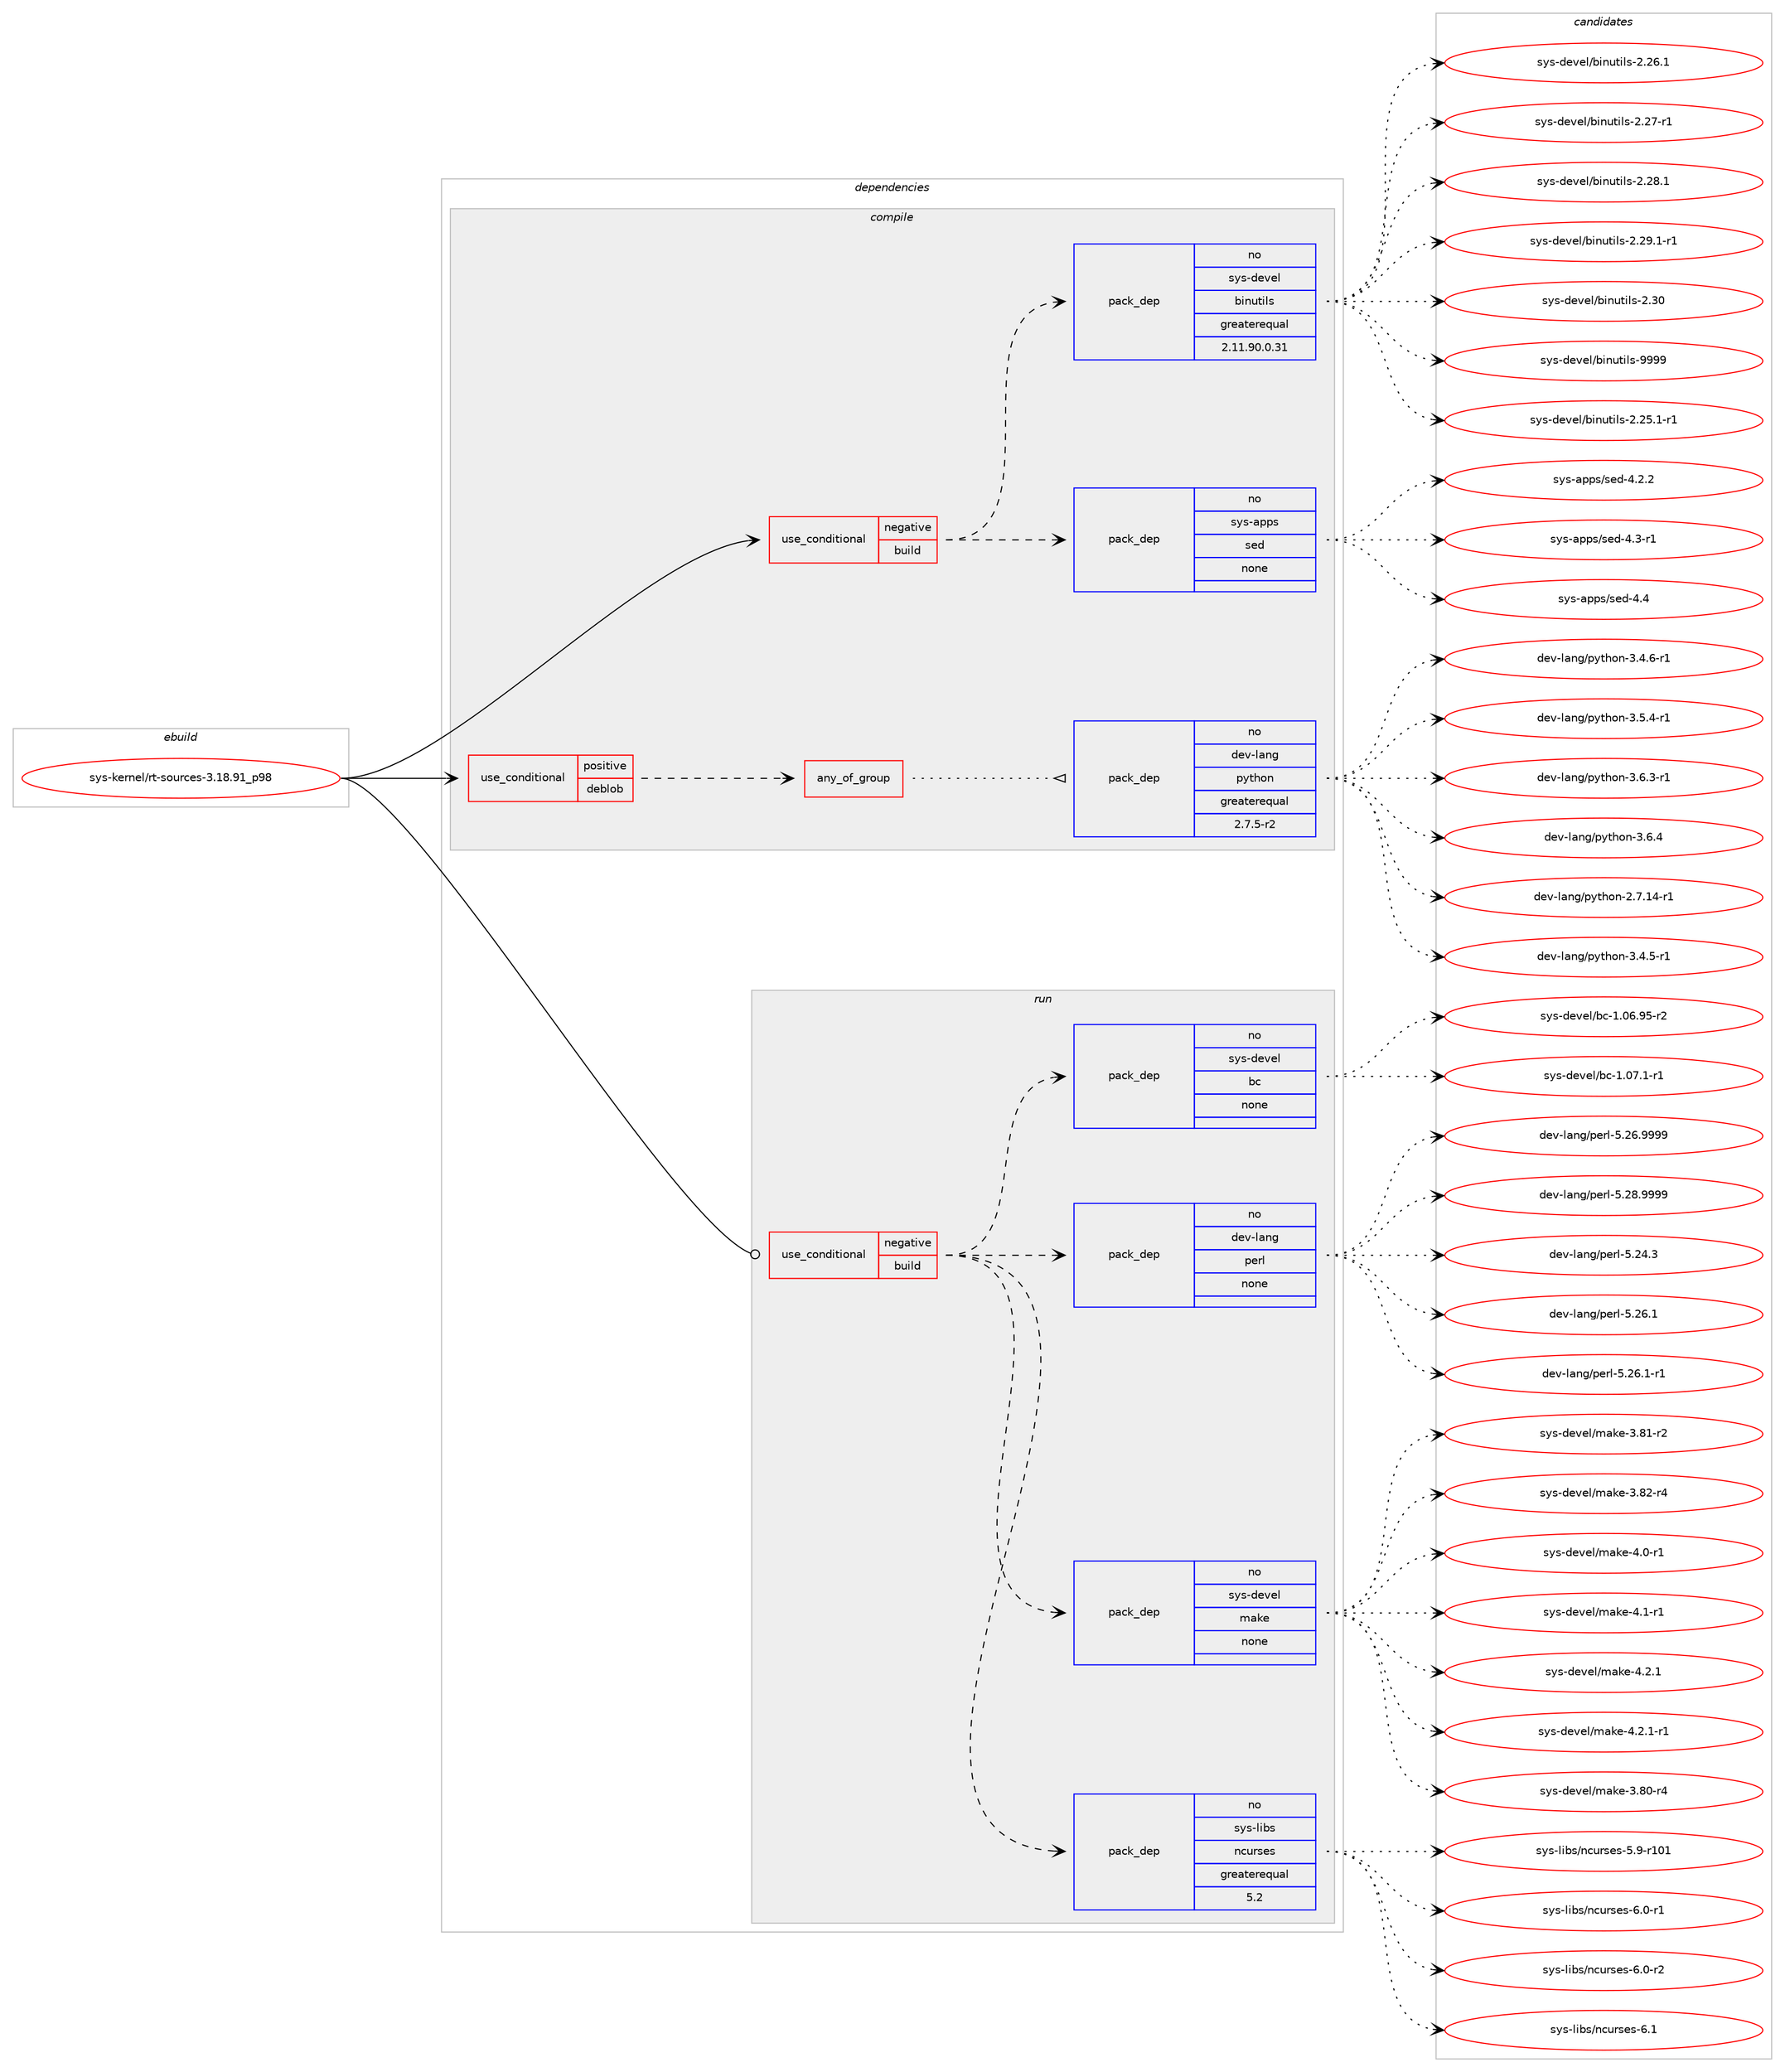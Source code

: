 digraph prolog {

# *************
# Graph options
# *************

newrank=true;
concentrate=true;
compound=true;
graph [rankdir=LR,fontname=Helvetica,fontsize=10,ranksep=1.5];#, ranksep=2.5, nodesep=0.2];
edge  [arrowhead=vee];
node  [fontname=Helvetica,fontsize=10];

# **********
# The ebuild
# **********

subgraph cluster_leftcol {
color=gray;
rank=same;
label=<<i>ebuild</i>>;
id [label="sys-kernel/rt-sources-3.18.91_p98", color=red, width=4, href="../sys-kernel/rt-sources-3.18.91_p98.svg"];
}

# ****************
# The dependencies
# ****************

subgraph cluster_midcol {
color=gray;
label=<<i>dependencies</i>>;
subgraph cluster_compile {
fillcolor="#eeeeee";
style=filled;
label=<<i>compile</i>>;
subgraph cond408 {
dependency5670 [label=<<TABLE BORDER="0" CELLBORDER="1" CELLSPACING="0" CELLPADDING="4"><TR><TD ROWSPAN="3" CELLPADDING="10">use_conditional</TD></TR><TR><TD>negative</TD></TR><TR><TD>build</TD></TR></TABLE>>, shape=none, color=red];
subgraph pack5238 {
dependency5671 [label=<<TABLE BORDER="0" CELLBORDER="1" CELLSPACING="0" CELLPADDING="4" WIDTH="220"><TR><TD ROWSPAN="6" CELLPADDING="30">pack_dep</TD></TR><TR><TD WIDTH="110">no</TD></TR><TR><TD>sys-apps</TD></TR><TR><TD>sed</TD></TR><TR><TD>none</TD></TR><TR><TD></TD></TR></TABLE>>, shape=none, color=blue];
}
dependency5670:e -> dependency5671:w [weight=20,style="dashed",arrowhead="vee"];
subgraph pack5239 {
dependency5672 [label=<<TABLE BORDER="0" CELLBORDER="1" CELLSPACING="0" CELLPADDING="4" WIDTH="220"><TR><TD ROWSPAN="6" CELLPADDING="30">pack_dep</TD></TR><TR><TD WIDTH="110">no</TD></TR><TR><TD>sys-devel</TD></TR><TR><TD>binutils</TD></TR><TR><TD>greaterequal</TD></TR><TR><TD>2.11.90.0.31</TD></TR></TABLE>>, shape=none, color=blue];
}
dependency5670:e -> dependency5672:w [weight=20,style="dashed",arrowhead="vee"];
}
id:e -> dependency5670:w [weight=20,style="solid",arrowhead="vee"];
subgraph cond409 {
dependency5673 [label=<<TABLE BORDER="0" CELLBORDER="1" CELLSPACING="0" CELLPADDING="4"><TR><TD ROWSPAN="3" CELLPADDING="10">use_conditional</TD></TR><TR><TD>positive</TD></TR><TR><TD>deblob</TD></TR></TABLE>>, shape=none, color=red];
subgraph any26 {
dependency5674 [label=<<TABLE BORDER="0" CELLBORDER="1" CELLSPACING="0" CELLPADDING="4"><TR><TD CELLPADDING="10">any_of_group</TD></TR></TABLE>>, shape=none, color=red];subgraph pack5240 {
dependency5675 [label=<<TABLE BORDER="0" CELLBORDER="1" CELLSPACING="0" CELLPADDING="4" WIDTH="220"><TR><TD ROWSPAN="6" CELLPADDING="30">pack_dep</TD></TR><TR><TD WIDTH="110">no</TD></TR><TR><TD>dev-lang</TD></TR><TR><TD>python</TD></TR><TR><TD>greaterequal</TD></TR><TR><TD>2.7.5-r2</TD></TR></TABLE>>, shape=none, color=blue];
}
dependency5674:e -> dependency5675:w [weight=20,style="dotted",arrowhead="oinv"];
}
dependency5673:e -> dependency5674:w [weight=20,style="dashed",arrowhead="vee"];
}
id:e -> dependency5673:w [weight=20,style="solid",arrowhead="vee"];
}
subgraph cluster_compileandrun {
fillcolor="#eeeeee";
style=filled;
label=<<i>compile and run</i>>;
}
subgraph cluster_run {
fillcolor="#eeeeee";
style=filled;
label=<<i>run</i>>;
subgraph cond410 {
dependency5676 [label=<<TABLE BORDER="0" CELLBORDER="1" CELLSPACING="0" CELLPADDING="4"><TR><TD ROWSPAN="3" CELLPADDING="10">use_conditional</TD></TR><TR><TD>negative</TD></TR><TR><TD>build</TD></TR></TABLE>>, shape=none, color=red];
subgraph pack5241 {
dependency5677 [label=<<TABLE BORDER="0" CELLBORDER="1" CELLSPACING="0" CELLPADDING="4" WIDTH="220"><TR><TD ROWSPAN="6" CELLPADDING="30">pack_dep</TD></TR><TR><TD WIDTH="110">no</TD></TR><TR><TD>sys-libs</TD></TR><TR><TD>ncurses</TD></TR><TR><TD>greaterequal</TD></TR><TR><TD>5.2</TD></TR></TABLE>>, shape=none, color=blue];
}
dependency5676:e -> dependency5677:w [weight=20,style="dashed",arrowhead="vee"];
subgraph pack5242 {
dependency5678 [label=<<TABLE BORDER="0" CELLBORDER="1" CELLSPACING="0" CELLPADDING="4" WIDTH="220"><TR><TD ROWSPAN="6" CELLPADDING="30">pack_dep</TD></TR><TR><TD WIDTH="110">no</TD></TR><TR><TD>sys-devel</TD></TR><TR><TD>make</TD></TR><TR><TD>none</TD></TR><TR><TD></TD></TR></TABLE>>, shape=none, color=blue];
}
dependency5676:e -> dependency5678:w [weight=20,style="dashed",arrowhead="vee"];
subgraph pack5243 {
dependency5679 [label=<<TABLE BORDER="0" CELLBORDER="1" CELLSPACING="0" CELLPADDING="4" WIDTH="220"><TR><TD ROWSPAN="6" CELLPADDING="30">pack_dep</TD></TR><TR><TD WIDTH="110">no</TD></TR><TR><TD>dev-lang</TD></TR><TR><TD>perl</TD></TR><TR><TD>none</TD></TR><TR><TD></TD></TR></TABLE>>, shape=none, color=blue];
}
dependency5676:e -> dependency5679:w [weight=20,style="dashed",arrowhead="vee"];
subgraph pack5244 {
dependency5680 [label=<<TABLE BORDER="0" CELLBORDER="1" CELLSPACING="0" CELLPADDING="4" WIDTH="220"><TR><TD ROWSPAN="6" CELLPADDING="30">pack_dep</TD></TR><TR><TD WIDTH="110">no</TD></TR><TR><TD>sys-devel</TD></TR><TR><TD>bc</TD></TR><TR><TD>none</TD></TR><TR><TD></TD></TR></TABLE>>, shape=none, color=blue];
}
dependency5676:e -> dependency5680:w [weight=20,style="dashed",arrowhead="vee"];
}
id:e -> dependency5676:w [weight=20,style="solid",arrowhead="odot"];
}
}

# **************
# The candidates
# **************

subgraph cluster_choices {
rank=same;
color=gray;
label=<<i>candidates</i>>;

subgraph choice5238 {
color=black;
nodesep=1;
choice115121115459711211211547115101100455246504650 [label="sys-apps/sed-4.2.2", color=red, width=4,href="../sys-apps/sed-4.2.2.svg"];
choice115121115459711211211547115101100455246514511449 [label="sys-apps/sed-4.3-r1", color=red, width=4,href="../sys-apps/sed-4.3-r1.svg"];
choice11512111545971121121154711510110045524652 [label="sys-apps/sed-4.4", color=red, width=4,href="../sys-apps/sed-4.4.svg"];
dependency5671:e -> choice115121115459711211211547115101100455246504650:w [style=dotted,weight="100"];
dependency5671:e -> choice115121115459711211211547115101100455246514511449:w [style=dotted,weight="100"];
dependency5671:e -> choice11512111545971121121154711510110045524652:w [style=dotted,weight="100"];
}
subgraph choice5239 {
color=black;
nodesep=1;
choice115121115451001011181011084798105110117116105108115455046505346494511449 [label="sys-devel/binutils-2.25.1-r1", color=red, width=4,href="../sys-devel/binutils-2.25.1-r1.svg"];
choice11512111545100101118101108479810511011711610510811545504650544649 [label="sys-devel/binutils-2.26.1", color=red, width=4,href="../sys-devel/binutils-2.26.1.svg"];
choice11512111545100101118101108479810511011711610510811545504650554511449 [label="sys-devel/binutils-2.27-r1", color=red, width=4,href="../sys-devel/binutils-2.27-r1.svg"];
choice11512111545100101118101108479810511011711610510811545504650564649 [label="sys-devel/binutils-2.28.1", color=red, width=4,href="../sys-devel/binutils-2.28.1.svg"];
choice115121115451001011181011084798105110117116105108115455046505746494511449 [label="sys-devel/binutils-2.29.1-r1", color=red, width=4,href="../sys-devel/binutils-2.29.1-r1.svg"];
choice1151211154510010111810110847981051101171161051081154550465148 [label="sys-devel/binutils-2.30", color=red, width=4,href="../sys-devel/binutils-2.30.svg"];
choice1151211154510010111810110847981051101171161051081154557575757 [label="sys-devel/binutils-9999", color=red, width=4,href="../sys-devel/binutils-9999.svg"];
dependency5672:e -> choice115121115451001011181011084798105110117116105108115455046505346494511449:w [style=dotted,weight="100"];
dependency5672:e -> choice11512111545100101118101108479810511011711610510811545504650544649:w [style=dotted,weight="100"];
dependency5672:e -> choice11512111545100101118101108479810511011711610510811545504650554511449:w [style=dotted,weight="100"];
dependency5672:e -> choice11512111545100101118101108479810511011711610510811545504650564649:w [style=dotted,weight="100"];
dependency5672:e -> choice115121115451001011181011084798105110117116105108115455046505746494511449:w [style=dotted,weight="100"];
dependency5672:e -> choice1151211154510010111810110847981051101171161051081154550465148:w [style=dotted,weight="100"];
dependency5672:e -> choice1151211154510010111810110847981051101171161051081154557575757:w [style=dotted,weight="100"];
}
subgraph choice5240 {
color=black;
nodesep=1;
choice100101118451089711010347112121116104111110455046554649524511449 [label="dev-lang/python-2.7.14-r1", color=red, width=4,href="../dev-lang/python-2.7.14-r1.svg"];
choice1001011184510897110103471121211161041111104551465246534511449 [label="dev-lang/python-3.4.5-r1", color=red, width=4,href="../dev-lang/python-3.4.5-r1.svg"];
choice1001011184510897110103471121211161041111104551465246544511449 [label="dev-lang/python-3.4.6-r1", color=red, width=4,href="../dev-lang/python-3.4.6-r1.svg"];
choice1001011184510897110103471121211161041111104551465346524511449 [label="dev-lang/python-3.5.4-r1", color=red, width=4,href="../dev-lang/python-3.5.4-r1.svg"];
choice1001011184510897110103471121211161041111104551465446514511449 [label="dev-lang/python-3.6.3-r1", color=red, width=4,href="../dev-lang/python-3.6.3-r1.svg"];
choice100101118451089711010347112121116104111110455146544652 [label="dev-lang/python-3.6.4", color=red, width=4,href="../dev-lang/python-3.6.4.svg"];
dependency5675:e -> choice100101118451089711010347112121116104111110455046554649524511449:w [style=dotted,weight="100"];
dependency5675:e -> choice1001011184510897110103471121211161041111104551465246534511449:w [style=dotted,weight="100"];
dependency5675:e -> choice1001011184510897110103471121211161041111104551465246544511449:w [style=dotted,weight="100"];
dependency5675:e -> choice1001011184510897110103471121211161041111104551465346524511449:w [style=dotted,weight="100"];
dependency5675:e -> choice1001011184510897110103471121211161041111104551465446514511449:w [style=dotted,weight="100"];
dependency5675:e -> choice100101118451089711010347112121116104111110455146544652:w [style=dotted,weight="100"];
}
subgraph choice5241 {
color=black;
nodesep=1;
choice115121115451081059811547110991171141151011154553465745114494849 [label="sys-libs/ncurses-5.9-r101", color=red, width=4,href="../sys-libs/ncurses-5.9-r101.svg"];
choice11512111545108105981154711099117114115101115455446484511449 [label="sys-libs/ncurses-6.0-r1", color=red, width=4,href="../sys-libs/ncurses-6.0-r1.svg"];
choice11512111545108105981154711099117114115101115455446484511450 [label="sys-libs/ncurses-6.0-r2", color=red, width=4,href="../sys-libs/ncurses-6.0-r2.svg"];
choice1151211154510810598115471109911711411510111545544649 [label="sys-libs/ncurses-6.1", color=red, width=4,href="../sys-libs/ncurses-6.1.svg"];
dependency5677:e -> choice115121115451081059811547110991171141151011154553465745114494849:w [style=dotted,weight="100"];
dependency5677:e -> choice11512111545108105981154711099117114115101115455446484511449:w [style=dotted,weight="100"];
dependency5677:e -> choice11512111545108105981154711099117114115101115455446484511450:w [style=dotted,weight="100"];
dependency5677:e -> choice1151211154510810598115471109911711411510111545544649:w [style=dotted,weight="100"];
}
subgraph choice5242 {
color=black;
nodesep=1;
choice11512111545100101118101108471099710710145514656484511452 [label="sys-devel/make-3.80-r4", color=red, width=4,href="../sys-devel/make-3.80-r4.svg"];
choice11512111545100101118101108471099710710145514656494511450 [label="sys-devel/make-3.81-r2", color=red, width=4,href="../sys-devel/make-3.81-r2.svg"];
choice11512111545100101118101108471099710710145514656504511452 [label="sys-devel/make-3.82-r4", color=red, width=4,href="../sys-devel/make-3.82-r4.svg"];
choice115121115451001011181011084710997107101455246484511449 [label="sys-devel/make-4.0-r1", color=red, width=4,href="../sys-devel/make-4.0-r1.svg"];
choice115121115451001011181011084710997107101455246494511449 [label="sys-devel/make-4.1-r1", color=red, width=4,href="../sys-devel/make-4.1-r1.svg"];
choice115121115451001011181011084710997107101455246504649 [label="sys-devel/make-4.2.1", color=red, width=4,href="../sys-devel/make-4.2.1.svg"];
choice1151211154510010111810110847109971071014552465046494511449 [label="sys-devel/make-4.2.1-r1", color=red, width=4,href="../sys-devel/make-4.2.1-r1.svg"];
dependency5678:e -> choice11512111545100101118101108471099710710145514656484511452:w [style=dotted,weight="100"];
dependency5678:e -> choice11512111545100101118101108471099710710145514656494511450:w [style=dotted,weight="100"];
dependency5678:e -> choice11512111545100101118101108471099710710145514656504511452:w [style=dotted,weight="100"];
dependency5678:e -> choice115121115451001011181011084710997107101455246484511449:w [style=dotted,weight="100"];
dependency5678:e -> choice115121115451001011181011084710997107101455246494511449:w [style=dotted,weight="100"];
dependency5678:e -> choice115121115451001011181011084710997107101455246504649:w [style=dotted,weight="100"];
dependency5678:e -> choice1151211154510010111810110847109971071014552465046494511449:w [style=dotted,weight="100"];
}
subgraph choice5243 {
color=black;
nodesep=1;
choice10010111845108971101034711210111410845534650524651 [label="dev-lang/perl-5.24.3", color=red, width=4,href="../dev-lang/perl-5.24.3.svg"];
choice10010111845108971101034711210111410845534650544649 [label="dev-lang/perl-5.26.1", color=red, width=4,href="../dev-lang/perl-5.26.1.svg"];
choice100101118451089711010347112101114108455346505446494511449 [label="dev-lang/perl-5.26.1-r1", color=red, width=4,href="../dev-lang/perl-5.26.1-r1.svg"];
choice10010111845108971101034711210111410845534650544657575757 [label="dev-lang/perl-5.26.9999", color=red, width=4,href="../dev-lang/perl-5.26.9999.svg"];
choice10010111845108971101034711210111410845534650564657575757 [label="dev-lang/perl-5.28.9999", color=red, width=4,href="../dev-lang/perl-5.28.9999.svg"];
dependency5679:e -> choice10010111845108971101034711210111410845534650524651:w [style=dotted,weight="100"];
dependency5679:e -> choice10010111845108971101034711210111410845534650544649:w [style=dotted,weight="100"];
dependency5679:e -> choice100101118451089711010347112101114108455346505446494511449:w [style=dotted,weight="100"];
dependency5679:e -> choice10010111845108971101034711210111410845534650544657575757:w [style=dotted,weight="100"];
dependency5679:e -> choice10010111845108971101034711210111410845534650564657575757:w [style=dotted,weight="100"];
}
subgraph choice5244 {
color=black;
nodesep=1;
choice1151211154510010111810110847989945494648544657534511450 [label="sys-devel/bc-1.06.95-r2", color=red, width=4,href="../sys-devel/bc-1.06.95-r2.svg"];
choice11512111545100101118101108479899454946485546494511449 [label="sys-devel/bc-1.07.1-r1", color=red, width=4,href="../sys-devel/bc-1.07.1-r1.svg"];
dependency5680:e -> choice1151211154510010111810110847989945494648544657534511450:w [style=dotted,weight="100"];
dependency5680:e -> choice11512111545100101118101108479899454946485546494511449:w [style=dotted,weight="100"];
}
}

}
